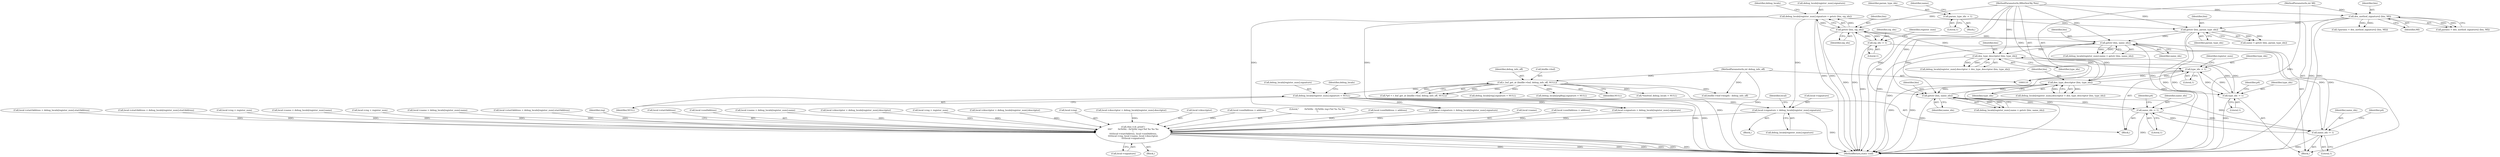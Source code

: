 digraph "0_radare2_ad55822430a03fe075221b543efb434567e9e431@pointer" {
"1000718" [label="(Call,local->signature = debug_locals[register_num].signature)"];
"1000594" [label="(Call,debug_locals[register_num].signature = NULL)"];
"1000132" [label="(Call,r_buf_get_at (binfile->buf, debug_info_off, NULL))"];
"1000121" [label="(MethodParameterIn,int debug_info_off)"];
"1000770" [label="(Call,debug_locals[register_num].signature = getstr (bin, sig_idx))"];
"1000776" [label="(Call,getstr (bin, sig_idx))"];
"1000760" [label="(Call,dex_type_descriptor (bin, type_idx))"];
"1000751" [label="(Call,getstr (bin, name_idx))"];
"1000336" [label="(Call,getstr (bin, param_type_idx))"];
"1000285" [label="(Call,dex_method_signature2 (bin, MI))"];
"1000112" [label="(MethodParameterIn,RBinDexObj *bin)"];
"1000114" [label="(MethodParameterIn,int MI)"];
"1000331" [label="(Call,param_type_idx -= 1)"];
"1000584" [label="(Call,dex_type_descriptor (bin, type_idx))"];
"1000575" [label="(Call,getstr (bin, name_idx))"];
"1000469" [label="(Call,name_idx -= 1)"];
"1000633" [label="(Call,name_idx -= 1)"];
"1000481" [label="(Call,type_idx -= 1)"];
"1000645" [label="(Call,type_idx -= 1)"];
"1000657" [label="(Call,sig_idx -= 1)"];
"1001071" [label="(Call,rbin->cb_printf (\n\t\t\t\t\"        0x%04x - 0x%04x reg=%d %s %s %s\n\",\n\t\t\t\tlocal->startAddress, local->endAddress,\n\t\t\t\tlocal->reg, local->name, local->descriptor,\n\t\t\t\tlocal->signature))"];
"1000283" [label="(Call,params = dex_method_signature2 (bin, MI))"];
"1000133" [label="(Call,binfile->buf)"];
"1000576" [label="(Identifier,bin)"];
"1000137" [label="(Identifier,NULL)"];
"1000645" [label="(Call,type_idx -= 1)"];
"1000600" [label="(Identifier,NULL)"];
"1000722" [label="(Call,debug_locals[register_num].signature)"];
"1000745" [label="(Call,debug_locals[register_num].name = getstr (bin, name_idx))"];
"1000760" [label="(Call,dex_type_descriptor (bin, type_idx))"];
"1001070" [label="(Block,)"];
"1000754" [label="(Call,debug_locals[register_num].descriptor = dex_type_descriptor (bin, type_idx))"];
"1000335" [label="(Identifier,name)"];
"1000604" [label="(Identifier,debug_locals)"];
"1001079" [label="(Call,local->reg)"];
"1001082" [label="(Call,local->name)"];
"1000302" [label="(Block,)"];
"1000375" [label="(Call,debug_locals[reg].signature = NULL)"];
"1000782" [label="(Identifier,debug_locals)"];
"1000332" [label="(Identifier,param_type_idx)"];
"1000676" [label="(Block,)"];
"1000473" [label="(Identifier,p4)"];
"1001112" [label="(Identifier,reg)"];
"1001073" [label="(Call,local->startAddress)"];
"1001088" [label="(Call,local->signature)"];
"1001185" [label="(MethodReturn,static void)"];
"1000132" [label="(Call,r_buf_get_at (binfile->buf, debug_info_off, NULL))"];
"1000691" [label="(Call,local->name = debug_locals[register_num].name)"];
"1000470" [label="(Identifier,name_idx)"];
"1000486" [label="(Identifier,register_num)"];
"1000594" [label="(Call,debug_locals[register_num].signature = NULL)"];
"1000751" [label="(Call,getstr (bin, name_idx))"];
"1000662" [label="(Identifier,register_num)"];
"1000700" [label="(Call,local->descriptor = debug_locals[register_num].descriptor)"];
"1000752" [label="(Identifier,bin)"];
"1000732" [label="(Call,local->reg = register_num)"];
"1000336" [label="(Call,getstr (bin, param_type_idx))"];
"1000649" [label="(Identifier,p4)"];
"1000265" [label="(Call,debug_locals[argReg].signature = NULL)"];
"1000770" [label="(Call,debug_locals[register_num].signature = getstr (bin, sig_idx))"];
"1000524" [label="(Call,local->descriptor = debug_locals[register_num].descriptor)"];
"1000168" [label="(Call,*emitted_debug_locals = NULL)"];
"1000542" [label="(Call,local->signature = debug_locals[register_num].signature)"];
"1000286" [label="(Identifier,bin)"];
"1000829" [label="(Call,local->descriptor = debug_locals[register_num].descriptor)"];
"1000333" [label="(Literal,1)"];
"1000595" [label="(Call,debug_locals[register_num].signature)"];
"1000659" [label="(Literal,1)"];
"1000577" [label="(Identifier,name_idx)"];
"1000282" [label="(Call,!(params = dex_method_signature2 (bin, MI)))"];
"1001085" [label="(Call,local->descriptor)"];
"1000866" [label="(Call,local->endAddress = address)"];
"1000635" [label="(Literal,1)"];
"1000287" [label="(Identifier,MI)"];
"1001072" [label="(Literal,\"        0x%04x - 0x%04x reg=%d %s %s %s\n\")"];
"1000561" [label="(Call,local->endAddress = address)"];
"1000334" [label="(Call,name = getstr (bin, param_type_idx))"];
"1000847" [label="(Call,local->signature = debug_locals[register_num].signature)"];
"1000634" [label="(Identifier,name_idx)"];
"1000586" [label="(Identifier,type_idx)"];
"1000143" [label="(Call,binfile->buf->length - debug_info_off)"];
"1000761" [label="(Identifier,bin)"];
"1000737" [label="(Call,local->endAddress = address)"];
"1000718" [label="(Call,local->signature = debug_locals[register_num].signature)"];
"1000114" [label="(MethodParameterIn,int MI)"];
"1000709" [label="(Call,local->startAddress = debug_locals[register_num].startAddress)"];
"1000285" [label="(Call,dex_method_signature2 (bin, MI))"];
"1000585" [label="(Identifier,bin)"];
"1000719" [label="(Call,local->signature)"];
"1000777" [label="(Identifier,bin)"];
"1000569" [label="(Call,debug_locals[register_num].name = getstr (bin, name_idx))"];
"1000447" [label="(Block,)"];
"1000337" [label="(Identifier,bin)"];
"1000647" [label="(Literal,1)"];
"1000771" [label="(Call,debug_locals[register_num].signature)"];
"1000762" [label="(Identifier,type_idx)"];
"1000658" [label="(Identifier,sig_idx)"];
"1000121" [label="(MethodParameterIn,int debug_info_off)"];
"1000112" [label="(MethodParameterIn,RBinDexObj *bin)"];
"1000483" [label="(Literal,1)"];
"1001071" [label="(Call,rbin->cb_printf (\n\t\t\t\t\"        0x%04x - 0x%04x reg=%d %s %s %s\n\",\n\t\t\t\tlocal->startAddress, local->endAddress,\n\t\t\t\tlocal->reg, local->name, local->descriptor,\n\t\t\t\tlocal->signature))"];
"1000633" [label="(Call,name_idx -= 1)"];
"1000471" [label="(Literal,1)"];
"1000753" [label="(Identifier,name_idx)"];
"1000338" [label="(Identifier,param_type_idx)"];
"1000610" [label="(Block,)"];
"1000646" [label="(Identifier,type_idx)"];
"1000533" [label="(Call,local->startAddress = debug_locals[register_num].startAddress)"];
"1000575" [label="(Call,getstr (bin, name_idx))"];
"1000584" [label="(Call,dex_type_descriptor (bin, type_idx))"];
"1000469" [label="(Call,name_idx -= 1)"];
"1000861" [label="(Call,local->reg = register_num)"];
"1000578" [label="(Call,debug_locals[register_num].descriptor = dex_type_descriptor (bin, type_idx))"];
"1000776" [label="(Call,getstr (bin, sig_idx))"];
"1000130" [label="(Call,*p4 = r_buf_get_at (binfile->buf, debug_info_off, NULL))"];
"1000515" [label="(Call,local->name = debug_locals[register_num].name)"];
"1000331" [label="(Call,param_type_idx -= 1)"];
"1000482" [label="(Identifier,type_idx)"];
"1001076" [label="(Call,local->endAddress)"];
"1000556" [label="(Call,local->reg = register_num)"];
"1000820" [label="(Call,local->name = debug_locals[register_num].name)"];
"1000838" [label="(Call,local->startAddress = debug_locals[register_num].startAddress)"];
"1000481" [label="(Call,type_idx -= 1)"];
"1000637" [label="(Identifier,p4)"];
"1000657" [label="(Call,sig_idx -= 1)"];
"1000778" [label="(Identifier,sig_idx)"];
"1000729" [label="(Identifier,local)"];
"1000136" [label="(Identifier,debug_info_off)"];
"1000718" -> "1000676"  [label="AST: "];
"1000718" -> "1000722"  [label="CFG: "];
"1000719" -> "1000718"  [label="AST: "];
"1000722" -> "1000718"  [label="AST: "];
"1000729" -> "1000718"  [label="CFG: "];
"1000718" -> "1001185"  [label="DDG: "];
"1000594" -> "1000718"  [label="DDG: "];
"1000770" -> "1000718"  [label="DDG: "];
"1000718" -> "1001071"  [label="DDG: "];
"1000594" -> "1000447"  [label="AST: "];
"1000594" -> "1000600"  [label="CFG: "];
"1000595" -> "1000594"  [label="AST: "];
"1000600" -> "1000594"  [label="AST: "];
"1000604" -> "1000594"  [label="CFG: "];
"1000594" -> "1001185"  [label="DDG: "];
"1000594" -> "1001185"  [label="DDG: "];
"1000594" -> "1000542"  [label="DDG: "];
"1000132" -> "1000594"  [label="DDG: "];
"1000594" -> "1000847"  [label="DDG: "];
"1000132" -> "1000130"  [label="AST: "];
"1000132" -> "1000137"  [label="CFG: "];
"1000133" -> "1000132"  [label="AST: "];
"1000136" -> "1000132"  [label="AST: "];
"1000137" -> "1000132"  [label="AST: "];
"1000130" -> "1000132"  [label="CFG: "];
"1000132" -> "1001185"  [label="DDG: "];
"1000132" -> "1000130"  [label="DDG: "];
"1000132" -> "1000130"  [label="DDG: "];
"1000132" -> "1000130"  [label="DDG: "];
"1000121" -> "1000132"  [label="DDG: "];
"1000132" -> "1000143"  [label="DDG: "];
"1000132" -> "1000168"  [label="DDG: "];
"1000132" -> "1000265"  [label="DDG: "];
"1000132" -> "1000375"  [label="DDG: "];
"1000121" -> "1000110"  [label="AST: "];
"1000121" -> "1001185"  [label="DDG: "];
"1000121" -> "1000143"  [label="DDG: "];
"1000770" -> "1000610"  [label="AST: "];
"1000770" -> "1000776"  [label="CFG: "];
"1000771" -> "1000770"  [label="AST: "];
"1000776" -> "1000770"  [label="AST: "];
"1000782" -> "1000770"  [label="CFG: "];
"1000770" -> "1001185"  [label="DDG: "];
"1000770" -> "1001185"  [label="DDG: "];
"1000770" -> "1000542"  [label="DDG: "];
"1000776" -> "1000770"  [label="DDG: "];
"1000776" -> "1000770"  [label="DDG: "];
"1000770" -> "1000847"  [label="DDG: "];
"1000776" -> "1000778"  [label="CFG: "];
"1000777" -> "1000776"  [label="AST: "];
"1000778" -> "1000776"  [label="AST: "];
"1000776" -> "1001185"  [label="DDG: "];
"1000776" -> "1001185"  [label="DDG: "];
"1000776" -> "1000575"  [label="DDG: "];
"1000776" -> "1000657"  [label="DDG: "];
"1000776" -> "1000751"  [label="DDG: "];
"1000760" -> "1000776"  [label="DDG: "];
"1000112" -> "1000776"  [label="DDG: "];
"1000657" -> "1000776"  [label="DDG: "];
"1000760" -> "1000754"  [label="AST: "];
"1000760" -> "1000762"  [label="CFG: "];
"1000761" -> "1000760"  [label="AST: "];
"1000762" -> "1000760"  [label="AST: "];
"1000754" -> "1000760"  [label="CFG: "];
"1000760" -> "1001185"  [label="DDG: "];
"1000760" -> "1000481"  [label="DDG: "];
"1000760" -> "1000645"  [label="DDG: "];
"1000760" -> "1000754"  [label="DDG: "];
"1000760" -> "1000754"  [label="DDG: "];
"1000751" -> "1000760"  [label="DDG: "];
"1000112" -> "1000760"  [label="DDG: "];
"1000645" -> "1000760"  [label="DDG: "];
"1000751" -> "1000745"  [label="AST: "];
"1000751" -> "1000753"  [label="CFG: "];
"1000752" -> "1000751"  [label="AST: "];
"1000753" -> "1000751"  [label="AST: "];
"1000745" -> "1000751"  [label="CFG: "];
"1000751" -> "1001185"  [label="DDG: "];
"1000751" -> "1000469"  [label="DDG: "];
"1000751" -> "1000633"  [label="DDG: "];
"1000751" -> "1000745"  [label="DDG: "];
"1000751" -> "1000745"  [label="DDG: "];
"1000336" -> "1000751"  [label="DDG: "];
"1000584" -> "1000751"  [label="DDG: "];
"1000112" -> "1000751"  [label="DDG: "];
"1000633" -> "1000751"  [label="DDG: "];
"1000336" -> "1000334"  [label="AST: "];
"1000336" -> "1000338"  [label="CFG: "];
"1000337" -> "1000336"  [label="AST: "];
"1000338" -> "1000336"  [label="AST: "];
"1000334" -> "1000336"  [label="CFG: "];
"1000336" -> "1001185"  [label="DDG: "];
"1000336" -> "1001185"  [label="DDG: "];
"1000336" -> "1000334"  [label="DDG: "];
"1000336" -> "1000334"  [label="DDG: "];
"1000285" -> "1000336"  [label="DDG: "];
"1000112" -> "1000336"  [label="DDG: "];
"1000331" -> "1000336"  [label="DDG: "];
"1000336" -> "1000575"  [label="DDG: "];
"1000285" -> "1000283"  [label="AST: "];
"1000285" -> "1000287"  [label="CFG: "];
"1000286" -> "1000285"  [label="AST: "];
"1000287" -> "1000285"  [label="AST: "];
"1000283" -> "1000285"  [label="CFG: "];
"1000285" -> "1001185"  [label="DDG: "];
"1000285" -> "1001185"  [label="DDG: "];
"1000285" -> "1000282"  [label="DDG: "];
"1000285" -> "1000282"  [label="DDG: "];
"1000285" -> "1000283"  [label="DDG: "];
"1000285" -> "1000283"  [label="DDG: "];
"1000112" -> "1000285"  [label="DDG: "];
"1000114" -> "1000285"  [label="DDG: "];
"1000112" -> "1000110"  [label="AST: "];
"1000112" -> "1001185"  [label="DDG: "];
"1000112" -> "1000575"  [label="DDG: "];
"1000112" -> "1000584"  [label="DDG: "];
"1000114" -> "1000110"  [label="AST: "];
"1000114" -> "1001185"  [label="DDG: "];
"1000331" -> "1000302"  [label="AST: "];
"1000331" -> "1000333"  [label="CFG: "];
"1000332" -> "1000331"  [label="AST: "];
"1000333" -> "1000331"  [label="AST: "];
"1000335" -> "1000331"  [label="CFG: "];
"1000584" -> "1000578"  [label="AST: "];
"1000584" -> "1000586"  [label="CFG: "];
"1000585" -> "1000584"  [label="AST: "];
"1000586" -> "1000584"  [label="AST: "];
"1000578" -> "1000584"  [label="CFG: "];
"1000584" -> "1001185"  [label="DDG: "];
"1000584" -> "1001185"  [label="DDG: "];
"1000584" -> "1000481"  [label="DDG: "];
"1000584" -> "1000575"  [label="DDG: "];
"1000584" -> "1000578"  [label="DDG: "];
"1000584" -> "1000578"  [label="DDG: "];
"1000575" -> "1000584"  [label="DDG: "];
"1000481" -> "1000584"  [label="DDG: "];
"1000584" -> "1000645"  [label="DDG: "];
"1000575" -> "1000569"  [label="AST: "];
"1000575" -> "1000577"  [label="CFG: "];
"1000576" -> "1000575"  [label="AST: "];
"1000577" -> "1000575"  [label="AST: "];
"1000569" -> "1000575"  [label="CFG: "];
"1000575" -> "1001185"  [label="DDG: "];
"1000575" -> "1000469"  [label="DDG: "];
"1000575" -> "1000569"  [label="DDG: "];
"1000575" -> "1000569"  [label="DDG: "];
"1000469" -> "1000575"  [label="DDG: "];
"1000575" -> "1000633"  [label="DDG: "];
"1000469" -> "1000447"  [label="AST: "];
"1000469" -> "1000471"  [label="CFG: "];
"1000470" -> "1000469"  [label="AST: "];
"1000471" -> "1000469"  [label="AST: "];
"1000473" -> "1000469"  [label="CFG: "];
"1000469" -> "1001185"  [label="DDG: "];
"1000633" -> "1000469"  [label="DDG: "];
"1000469" -> "1000633"  [label="DDG: "];
"1000633" -> "1000610"  [label="AST: "];
"1000633" -> "1000635"  [label="CFG: "];
"1000634" -> "1000633"  [label="AST: "];
"1000635" -> "1000633"  [label="AST: "];
"1000637" -> "1000633"  [label="CFG: "];
"1000633" -> "1001185"  [label="DDG: "];
"1000481" -> "1000447"  [label="AST: "];
"1000481" -> "1000483"  [label="CFG: "];
"1000482" -> "1000481"  [label="AST: "];
"1000483" -> "1000481"  [label="AST: "];
"1000486" -> "1000481"  [label="CFG: "];
"1000481" -> "1001185"  [label="DDG: "];
"1000645" -> "1000481"  [label="DDG: "];
"1000481" -> "1000645"  [label="DDG: "];
"1000645" -> "1000610"  [label="AST: "];
"1000645" -> "1000647"  [label="CFG: "];
"1000646" -> "1000645"  [label="AST: "];
"1000647" -> "1000645"  [label="AST: "];
"1000649" -> "1000645"  [label="CFG: "];
"1000645" -> "1001185"  [label="DDG: "];
"1000657" -> "1000610"  [label="AST: "];
"1000657" -> "1000659"  [label="CFG: "];
"1000658" -> "1000657"  [label="AST: "];
"1000659" -> "1000657"  [label="AST: "];
"1000662" -> "1000657"  [label="CFG: "];
"1000657" -> "1001185"  [label="DDG: "];
"1001071" -> "1001070"  [label="AST: "];
"1001071" -> "1001088"  [label="CFG: "];
"1001072" -> "1001071"  [label="AST: "];
"1001073" -> "1001071"  [label="AST: "];
"1001076" -> "1001071"  [label="AST: "];
"1001079" -> "1001071"  [label="AST: "];
"1001082" -> "1001071"  [label="AST: "];
"1001085" -> "1001071"  [label="AST: "];
"1001088" -> "1001071"  [label="AST: "];
"1001112" -> "1001071"  [label="CFG: "];
"1001071" -> "1001185"  [label="DDG: "];
"1001071" -> "1001185"  [label="DDG: "];
"1001071" -> "1001185"  [label="DDG: "];
"1001071" -> "1001185"  [label="DDG: "];
"1001071" -> "1001185"  [label="DDG: "];
"1001071" -> "1001185"  [label="DDG: "];
"1001071" -> "1001185"  [label="DDG: "];
"1000709" -> "1001071"  [label="DDG: "];
"1000533" -> "1001071"  [label="DDG: "];
"1000838" -> "1001071"  [label="DDG: "];
"1000866" -> "1001071"  [label="DDG: "];
"1000561" -> "1001071"  [label="DDG: "];
"1000737" -> "1001071"  [label="DDG: "];
"1000556" -> "1001071"  [label="DDG: "];
"1000861" -> "1001071"  [label="DDG: "];
"1000732" -> "1001071"  [label="DDG: "];
"1000515" -> "1001071"  [label="DDG: "];
"1000691" -> "1001071"  [label="DDG: "];
"1000820" -> "1001071"  [label="DDG: "];
"1000524" -> "1001071"  [label="DDG: "];
"1000829" -> "1001071"  [label="DDG: "];
"1000700" -> "1001071"  [label="DDG: "];
"1000542" -> "1001071"  [label="DDG: "];
"1000847" -> "1001071"  [label="DDG: "];
}
